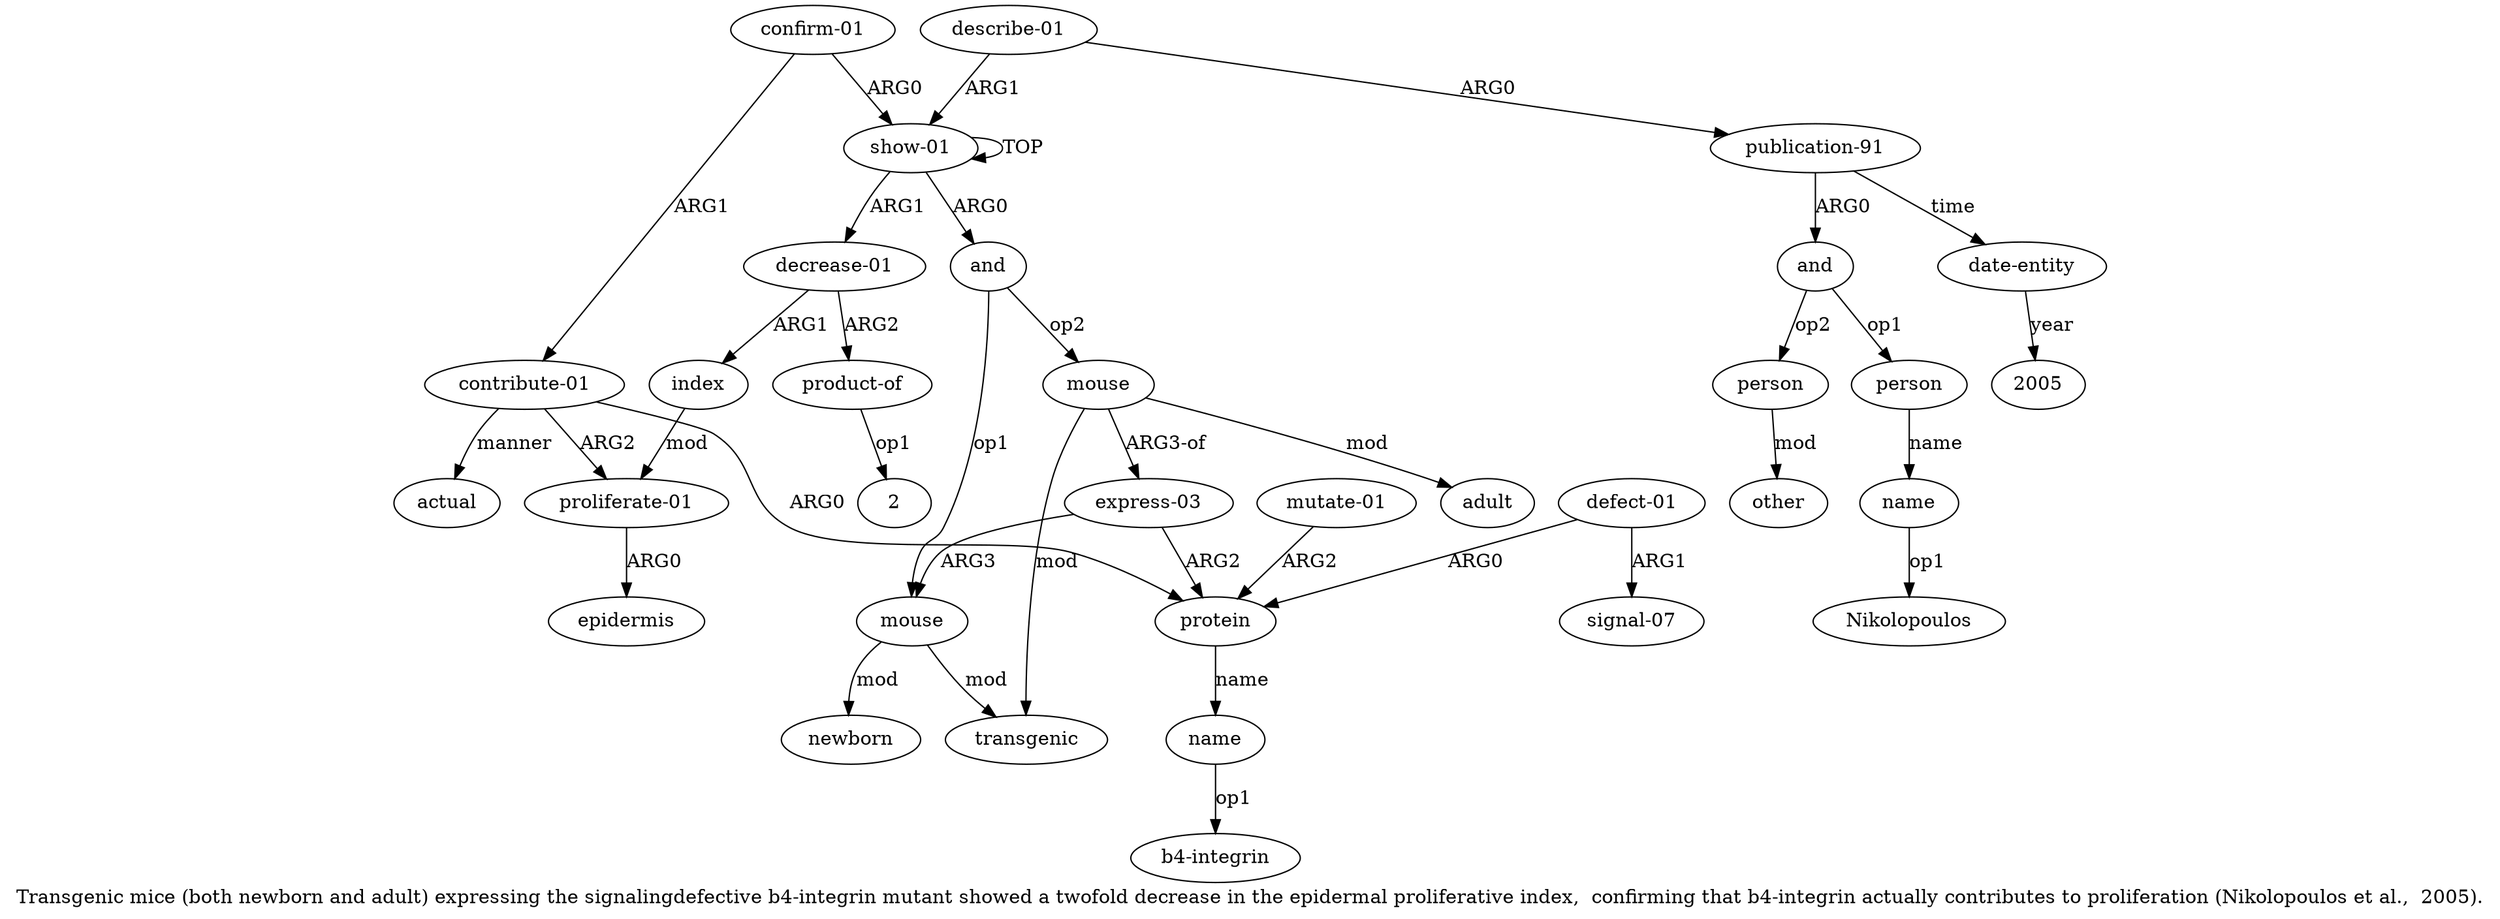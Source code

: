 digraph  {
	graph [label="Transgenic mice (both newborn and adult) expressing the signalingdefective b4-integrin mutant showed a twofold decrease in the epidermal \
proliferative index,  confirming that b4-integrin actually contributes to proliferation (Nikolopoulos et al.,  2005)."];
	node [label="\N"];
	a20	 [color=black,
		gold_ind=20,
		gold_label=actual,
		label=actual,
		test_ind=20,
		test_label=actual];
	a21	 [color=black,
		gold_ind=21,
		gold_label="describe-01",
		label="describe-01",
		test_ind=21,
		test_label="describe-01"];
	a22	 [color=black,
		gold_ind=22,
		gold_label="publication-91",
		label="publication-91",
		test_ind=22,
		test_label="publication-91"];
	a21 -> a22 [key=0,
	color=black,
	gold_label=ARG0,
	label=ARG0,
	test_label=ARG0];
a0 [color=black,
	gold_ind=0,
	gold_label="show-01",
	label="show-01",
	test_ind=0,
	test_label="show-01"];
a21 -> a0 [key=0,
color=black,
gold_label=ARG1,
label=ARG1,
test_label=ARG1];
a23 [color=black,
gold_ind=23,
gold_label=and,
label=and,
test_ind=23,
test_label=and];
a22 -> a23 [key=0,
color=black,
gold_label=ARG0,
label=ARG0,
test_label=ARG0];
a28 [color=black,
gold_ind=28,
gold_label="date-entity",
label="date-entity",
test_ind=28,
test_label="date-entity"];
a22 -> a28 [key=0,
color=black,
gold_label=time,
label=time,
test_label=time];
a24 [color=black,
gold_ind=24,
gold_label=person,
label=person,
test_ind=24,
test_label=person];
a23 -> a24 [key=0,
color=black,
gold_label=op1,
label=op1,
test_label=op1];
a26 [color=black,
gold_ind=26,
gold_label=person,
label=person,
test_ind=26,
test_label=person];
a23 -> a26 [key=0,
color=black,
gold_label=op2,
label=op2,
test_label=op2];
a25 [color=black,
gold_ind=25,
gold_label=name,
label=name,
test_ind=25,
test_label=name];
a24 -> a25 [key=0,
color=black,
gold_label=name,
label=name,
test_label=name];
"a25 Nikolopoulos" [color=black,
gold_ind=-1,
gold_label=Nikolopoulos,
label=Nikolopoulos,
test_ind=-1,
test_label=Nikolopoulos];
a25 -> "a25 Nikolopoulos" [key=0,
color=black,
gold_label=op1,
label=op1,
test_label=op1];
a27 [color=black,
gold_ind=27,
gold_label=other,
label=other,
test_ind=27,
test_label=other];
a26 -> a27 [key=0,
color=black,
gold_label=mod,
label=mod,
test_label=mod];
"a28 2005" [color=black,
gold_ind=-1,
gold_label=2005,
label=2005,
test_ind=-1,
test_label=2005];
a28 -> "a28 2005" [key=0,
color=black,
gold_label=year,
label=year,
test_label=year];
"a17 2" [color=black,
gold_ind=-1,
gold_label=2,
label=2,
test_ind=-1,
test_label=2];
"a7 b4-integrin" [color=black,
gold_ind=-1,
gold_label="b4-integrin",
label="b4-integrin",
test_ind=-1,
test_label="b4-integrin"];
a15 [color=black,
gold_ind=15,
gold_label="proliferate-01",
label="proliferate-01",
test_ind=15,
test_label="proliferate-01"];
a16 [color=black,
gold_ind=16,
gold_label=epidermis,
label=epidermis,
test_ind=16,
test_label=epidermis];
a15 -> a16 [key=0,
color=black,
gold_label=ARG0,
label=ARG0,
test_label=ARG0];
a14 [color=black,
gold_ind=14,
gold_label=index,
label=index,
test_ind=14,
test_label=index];
a14 -> a15 [key=0,
color=black,
gold_label=mod,
label=mod,
test_label=mod];
a17 [color=black,
gold_ind=17,
gold_label="product-of",
label="product-of",
test_ind=17,
test_label="product-of"];
a17 -> "a17 2" [key=0,
color=black,
gold_label=op1,
label=op1,
test_label=op1];
a11 [color=black,
gold_ind=11,
gold_label=mouse,
label=mouse,
test_ind=11,
test_label=mouse];
a12 [color=black,
gold_ind=12,
gold_label=adult,
label=adult,
test_ind=12,
test_label=adult];
a11 -> a12 [key=0,
color=black,
gold_label=mod,
label=mod,
test_label=mod];
a3 [color=black,
gold_ind=3,
gold_label=transgenic,
label=transgenic,
test_ind=3,
test_label=transgenic];
a11 -> a3 [key=0,
color=black,
gold_label=mod,
label=mod,
test_label=mod];
a5 [color=black,
gold_ind=5,
gold_label="express-03",
label="express-03",
test_ind=5,
test_label="express-03"];
a11 -> a5 [key=0,
color=black,
gold_label="ARG3-of",
label="ARG3-of",
test_label="ARG3-of"];
a10 [color=black,
gold_ind=10,
gold_label="signal-07",
label="signal-07",
test_ind=10,
test_label="signal-07"];
a13 [color=black,
gold_ind=13,
gold_label="decrease-01",
label="decrease-01",
test_ind=13,
test_label="decrease-01"];
a13 -> a14 [key=0,
color=black,
gold_label=ARG1,
label=ARG1,
test_label=ARG1];
a13 -> a17 [key=0,
color=black,
gold_label=ARG2,
label=ARG2,
test_label=ARG2];
a19 [color=black,
gold_ind=19,
gold_label="contribute-01",
label="contribute-01",
test_ind=19,
test_label="contribute-01"];
a19 -> a20 [key=0,
color=black,
gold_label=manner,
label=manner,
test_label=manner];
a19 -> a15 [key=0,
color=black,
gold_label=ARG2,
label=ARG2,
test_label=ARG2];
a6 [color=black,
gold_ind=6,
gold_label=protein,
label=protein,
test_ind=6,
test_label=protein];
a19 -> a6 [key=0,
color=black,
gold_label=ARG0,
label=ARG0,
test_label=ARG0];
a18 [color=black,
gold_ind=18,
gold_label="confirm-01",
label="confirm-01",
test_ind=18,
test_label="confirm-01"];
a18 -> a19 [key=0,
color=black,
gold_label=ARG1,
label=ARG1,
test_label=ARG1];
a18 -> a0 [key=0,
color=black,
gold_label=ARG0,
label=ARG0,
test_label=ARG0];
a1 [color=black,
gold_ind=1,
gold_label=and,
label=and,
test_ind=1,
test_label=and];
a1 -> a11 [key=0,
color=black,
gold_label=op2,
label=op2,
test_label=op2];
a2 [color=black,
gold_ind=2,
gold_label=mouse,
label=mouse,
test_ind=2,
test_label=mouse];
a1 -> a2 [key=0,
color=black,
gold_label=op1,
label=op1,
test_label=op1];
a0 -> a13 [key=0,
color=black,
gold_label=ARG1,
label=ARG1,
test_label=ARG1];
a0 -> a1 [key=0,
color=black,
gold_label=ARG0,
label=ARG0,
test_label=ARG0];
a0 -> a0 [key=0,
color=black,
gold_label=TOP,
label=TOP,
test_label=TOP];
a2 -> a3 [key=0,
color=black,
gold_label=mod,
label=mod,
test_label=mod];
a4 [color=black,
gold_ind=4,
gold_label=newborn,
label=newborn,
test_ind=4,
test_label=newborn];
a2 -> a4 [key=0,
color=black,
gold_label=mod,
label=mod,
test_label=mod];
a5 -> a2 [key=0,
color=black,
gold_label=ARG3,
label=ARG3,
test_label=ARG3];
a5 -> a6 [key=0,
color=black,
gold_label=ARG2,
label=ARG2,
test_label=ARG2];
a7 [color=black,
gold_ind=7,
gold_label=name,
label=name,
test_ind=7,
test_label=name];
a7 -> "a7 b4-integrin" [key=0,
color=black,
gold_label=op1,
label=op1,
test_label=op1];
a6 -> a7 [key=0,
color=black,
gold_label=name,
label=name,
test_label=name];
a9 [color=black,
gold_ind=9,
gold_label="defect-01",
label="defect-01",
test_ind=9,
test_label="defect-01"];
a9 -> a10 [key=0,
color=black,
gold_label=ARG1,
label=ARG1,
test_label=ARG1];
a9 -> a6 [key=0,
color=black,
gold_label=ARG0,
label=ARG0,
test_label=ARG0];
a8 [color=black,
gold_ind=8,
gold_label="mutate-01",
label="mutate-01",
test_ind=8,
test_label="mutate-01"];
a8 -> a6 [key=0,
color=black,
gold_label=ARG2,
label=ARG2,
test_label=ARG2];
}
